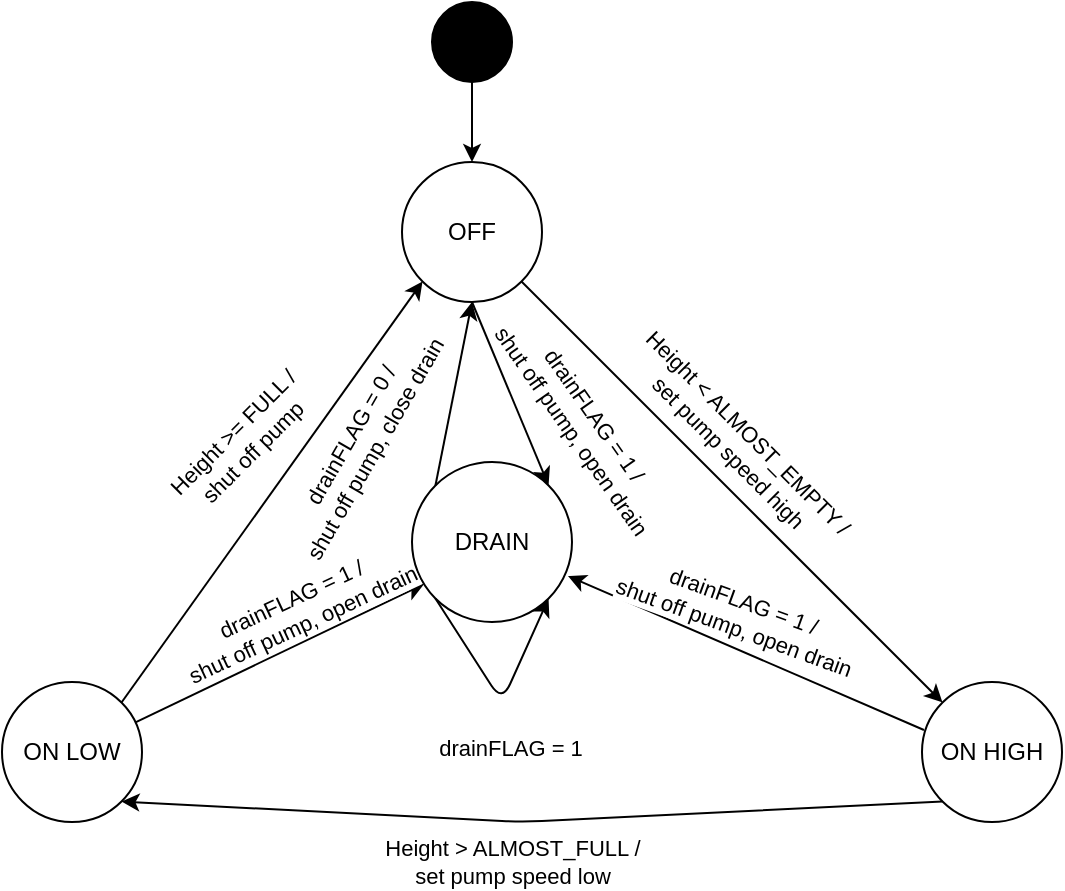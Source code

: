 <mxfile version="13.6.2" type="device"><diagram id="8rjoKarGRJ6D6xmfJ_pr" name="Page-1"><mxGraphModel dx="1326" dy="806" grid="1" gridSize="10" guides="1" tooltips="1" connect="1" arrows="1" fold="1" page="1" pageScale="1" pageWidth="850" pageHeight="1100" math="0" shadow="0"><root><mxCell id="0"/><mxCell id="1" parent="0"/><mxCell id="Ezc3fvrUYEvgRTY8w1Sp-3" value="" style="edgeStyle=orthogonalEdgeStyle;rounded=0;orthogonalLoop=1;jettySize=auto;html=1;" parent="1" source="Ezc3fvrUYEvgRTY8w1Sp-1" target="Ezc3fvrUYEvgRTY8w1Sp-2" edge="1"><mxGeometry relative="1" as="geometry"/></mxCell><mxCell id="Ezc3fvrUYEvgRTY8w1Sp-1" value="" style="ellipse;whiteSpace=wrap;html=1;aspect=fixed;direction=south;fillColor=#000000;" parent="1" vertex="1"><mxGeometry x="315" y="20" width="40" height="40" as="geometry"/></mxCell><mxCell id="Ezc3fvrUYEvgRTY8w1Sp-2" value="OFF" style="ellipse;whiteSpace=wrap;html=1;aspect=fixed;fillColor=#FFFFFF;" parent="1" vertex="1"><mxGeometry x="300" y="100" width="70" height="70" as="geometry"/></mxCell><mxCell id="Ezc3fvrUYEvgRTY8w1Sp-4" value="ON HIGH" style="ellipse;whiteSpace=wrap;html=1;aspect=fixed;fillColor=#FFFFFF;" parent="1" vertex="1"><mxGeometry x="560" y="360" width="70" height="70" as="geometry"/></mxCell><mxCell id="Ezc3fvrUYEvgRTY8w1Sp-5" value="ON LOW" style="ellipse;whiteSpace=wrap;html=1;aspect=fixed;fillColor=#FFFFFF;" parent="1" vertex="1"><mxGeometry x="100" y="360" width="70" height="70" as="geometry"/></mxCell><mxCell id="Ezc3fvrUYEvgRTY8w1Sp-6" value="DRAIN" style="ellipse;whiteSpace=wrap;html=1;aspect=fixed;fillColor=#FFFFFF;" parent="1" vertex="1"><mxGeometry x="305" y="250" width="80" height="80" as="geometry"/></mxCell><mxCell id="Ezc3fvrUYEvgRTY8w1Sp-8" value="" style="endArrow=classic;html=1;exitX=1;exitY=1;exitDx=0;exitDy=0;entryX=0;entryY=0;entryDx=0;entryDy=0;" parent="1" source="Ezc3fvrUYEvgRTY8w1Sp-2" target="Ezc3fvrUYEvgRTY8w1Sp-4" edge="1"><mxGeometry width="50" height="50" relative="1" as="geometry"><mxPoint x="440" y="270" as="sourcePoint"/><mxPoint x="490" y="220" as="targetPoint"/></mxGeometry></mxCell><mxCell id="Ezc3fvrUYEvgRTY8w1Sp-11" value="Height &amp;lt; ALMOST_EMPTY /&lt;br&gt;set pump speed high" style="edgeLabel;html=1;align=center;verticalAlign=middle;resizable=0;points=[];rotation=45;" parent="Ezc3fvrUYEvgRTY8w1Sp-8" vertex="1" connectable="0"><mxGeometry x="-0.135" y="2" relative="1" as="geometry"><mxPoint x="15.64" y="-10.09" as="offset"/></mxGeometry></mxCell><mxCell id="Ezc3fvrUYEvgRTY8w1Sp-10" value="" style="endArrow=classic;html=1;exitX=1;exitY=0;exitDx=0;exitDy=0;entryX=0;entryY=1;entryDx=0;entryDy=0;" parent="1" source="Ezc3fvrUYEvgRTY8w1Sp-5" target="Ezc3fvrUYEvgRTY8w1Sp-2" edge="1"><mxGeometry width="50" height="50" relative="1" as="geometry"><mxPoint x="440" y="270" as="sourcePoint"/><mxPoint x="490" y="220" as="targetPoint"/></mxGeometry></mxCell><mxCell id="Ezc3fvrUYEvgRTY8w1Sp-12" value="Height &amp;gt; ALMOST_FULL /&lt;br&gt;set pump speed low" style="edgeLabel;html=1;align=center;verticalAlign=middle;resizable=0;points=[];rotation=0;" parent="1" vertex="1" connectable="0"><mxGeometry x="355.004" y="449.998" as="geometry"/></mxCell><mxCell id="Ezc3fvrUYEvgRTY8w1Sp-13" value="Height &amp;gt;= FULL /&lt;br&gt;shut off pump" style="edgeLabel;html=1;align=center;verticalAlign=middle;resizable=0;points=[];rotation=-45;" parent="1" vertex="1" connectable="0"><mxGeometry x="220.004" y="239.998" as="geometry"/></mxCell><mxCell id="Ezc3fvrUYEvgRTY8w1Sp-14" value="" style="endArrow=classic;html=1;entryX=0.975;entryY=0.713;entryDx=0;entryDy=0;entryPerimeter=0;exitX=0.014;exitY=0.343;exitDx=0;exitDy=0;exitPerimeter=0;" parent="1" source="Ezc3fvrUYEvgRTY8w1Sp-4" target="Ezc3fvrUYEvgRTY8w1Sp-6" edge="1"><mxGeometry width="50" height="50" relative="1" as="geometry"><mxPoint x="375" y="350" as="sourcePoint"/><mxPoint x="425" y="300" as="targetPoint"/></mxGeometry></mxCell><mxCell id="Ezc3fvrUYEvgRTY8w1Sp-18" value="drainFLAG = 1 /&lt;br&gt;shut off pump, open drain" style="edgeLabel;html=1;align=center;verticalAlign=middle;resizable=0;points=[];rotation=20;" parent="Ezc3fvrUYEvgRTY8w1Sp-14" vertex="1" connectable="0"><mxGeometry x="0.245" y="-1" relative="1" as="geometry"><mxPoint x="17.33" y="-9.37" as="offset"/></mxGeometry></mxCell><mxCell id="Ezc3fvrUYEvgRTY8w1Sp-15" value="" style="endArrow=classic;html=1;entryX=0.075;entryY=0.763;entryDx=0;entryDy=0;entryPerimeter=0;exitX=0.957;exitY=0.286;exitDx=0;exitDy=0;exitPerimeter=0;" parent="1" source="Ezc3fvrUYEvgRTY8w1Sp-5" target="Ezc3fvrUYEvgRTY8w1Sp-6" edge="1"><mxGeometry width="50" height="50" relative="1" as="geometry"><mxPoint x="231" y="337" as="sourcePoint"/><mxPoint x="490" y="220" as="targetPoint"/></mxGeometry></mxCell><mxCell id="Ezc3fvrUYEvgRTY8w1Sp-17" value="" style="endArrow=classic;html=1;entryX=1;entryY=0;entryDx=0;entryDy=0;exitX=0.5;exitY=1;exitDx=0;exitDy=0;" parent="1" source="Ezc3fvrUYEvgRTY8w1Sp-2" target="Ezc3fvrUYEvgRTY8w1Sp-6" edge="1"><mxGeometry width="50" height="50" relative="1" as="geometry"><mxPoint x="440" y="270" as="sourcePoint"/><mxPoint x="490" y="220" as="targetPoint"/></mxGeometry></mxCell><mxCell id="Ezc3fvrUYEvgRTY8w1Sp-19" value="drainFLAG = 1 /&lt;br&gt;shut off pump, open drain" style="edgeLabel;html=1;align=center;verticalAlign=middle;resizable=0;points=[];rotation=-25;" parent="1" vertex="1" connectable="0"><mxGeometry x="250.001" y="319.996" as="geometry"><mxPoint x="-4.899" y="2.828" as="offset"/></mxGeometry></mxCell><mxCell id="Ezc3fvrUYEvgRTY8w1Sp-20" value="" style="endArrow=classic;html=1;entryX=0.5;entryY=1;entryDx=0;entryDy=0;exitX=0;exitY=0;exitDx=0;exitDy=0;" parent="1" source="Ezc3fvrUYEvgRTY8w1Sp-6" target="Ezc3fvrUYEvgRTY8w1Sp-2" edge="1"><mxGeometry width="50" height="50" relative="1" as="geometry"><mxPoint x="270" y="250" as="sourcePoint"/><mxPoint x="320" y="200" as="targetPoint"/></mxGeometry></mxCell><mxCell id="Ezc3fvrUYEvgRTY8w1Sp-21" value="drainFLAG = 1 /&lt;br&gt;shut off pump, open drain" style="edgeLabel;html=1;align=center;verticalAlign=middle;resizable=0;points=[];rotation=55;" parent="1" vertex="1" connectable="0"><mxGeometry x="389.998" y="230.003" as="geometry"/></mxCell><mxCell id="Ezc3fvrUYEvgRTY8w1Sp-22" value="drainFLAG = 0 /&lt;br&gt;shut off pump, close drain" style="edgeLabel;html=1;align=center;verticalAlign=middle;resizable=0;points=[];rotation=-60;" parent="1" vertex="1" connectable="0"><mxGeometry x="279.998" y="240.003" as="geometry"/></mxCell><mxCell id="Cm5XqFRIW5Sxv1gdk8jy-1" value="" style="endArrow=classic;html=1;entryX=1;entryY=1;entryDx=0;entryDy=0;exitX=0;exitY=1;exitDx=0;exitDy=0;" edge="1" parent="1" source="Ezc3fvrUYEvgRTY8w1Sp-4" target="Ezc3fvrUYEvgRTY8w1Sp-5"><mxGeometry width="50" height="50" relative="1" as="geometry"><mxPoint x="400" y="440" as="sourcePoint"/><mxPoint x="450" y="390" as="targetPoint"/><Array as="points"><mxPoint x="360" y="430"/></Array></mxGeometry></mxCell><mxCell id="Cm5XqFRIW5Sxv1gdk8jy-2" value="" style="endArrow=classic;html=1;entryX=1;entryY=1;entryDx=0;entryDy=0;exitX=0;exitY=1;exitDx=0;exitDy=0;" edge="1" parent="1" source="Ezc3fvrUYEvgRTY8w1Sp-6" target="Ezc3fvrUYEvgRTY8w1Sp-6"><mxGeometry width="50" height="50" relative="1" as="geometry"><mxPoint x="373" y="390" as="sourcePoint"/><mxPoint x="390" y="360" as="targetPoint"/><Array as="points"><mxPoint x="350" y="370"/></Array></mxGeometry></mxCell><mxCell id="Cm5XqFRIW5Sxv1gdk8jy-3" value="drainFLAG = 1" style="edgeLabel;html=1;align=center;verticalAlign=middle;resizable=0;points=[];rotation=0;" vertex="1" connectable="0" parent="1"><mxGeometry x="355.004" y="389.998" as="geometry"><mxPoint x="-1" y="3" as="offset"/></mxGeometry></mxCell></root></mxGraphModel></diagram></mxfile>